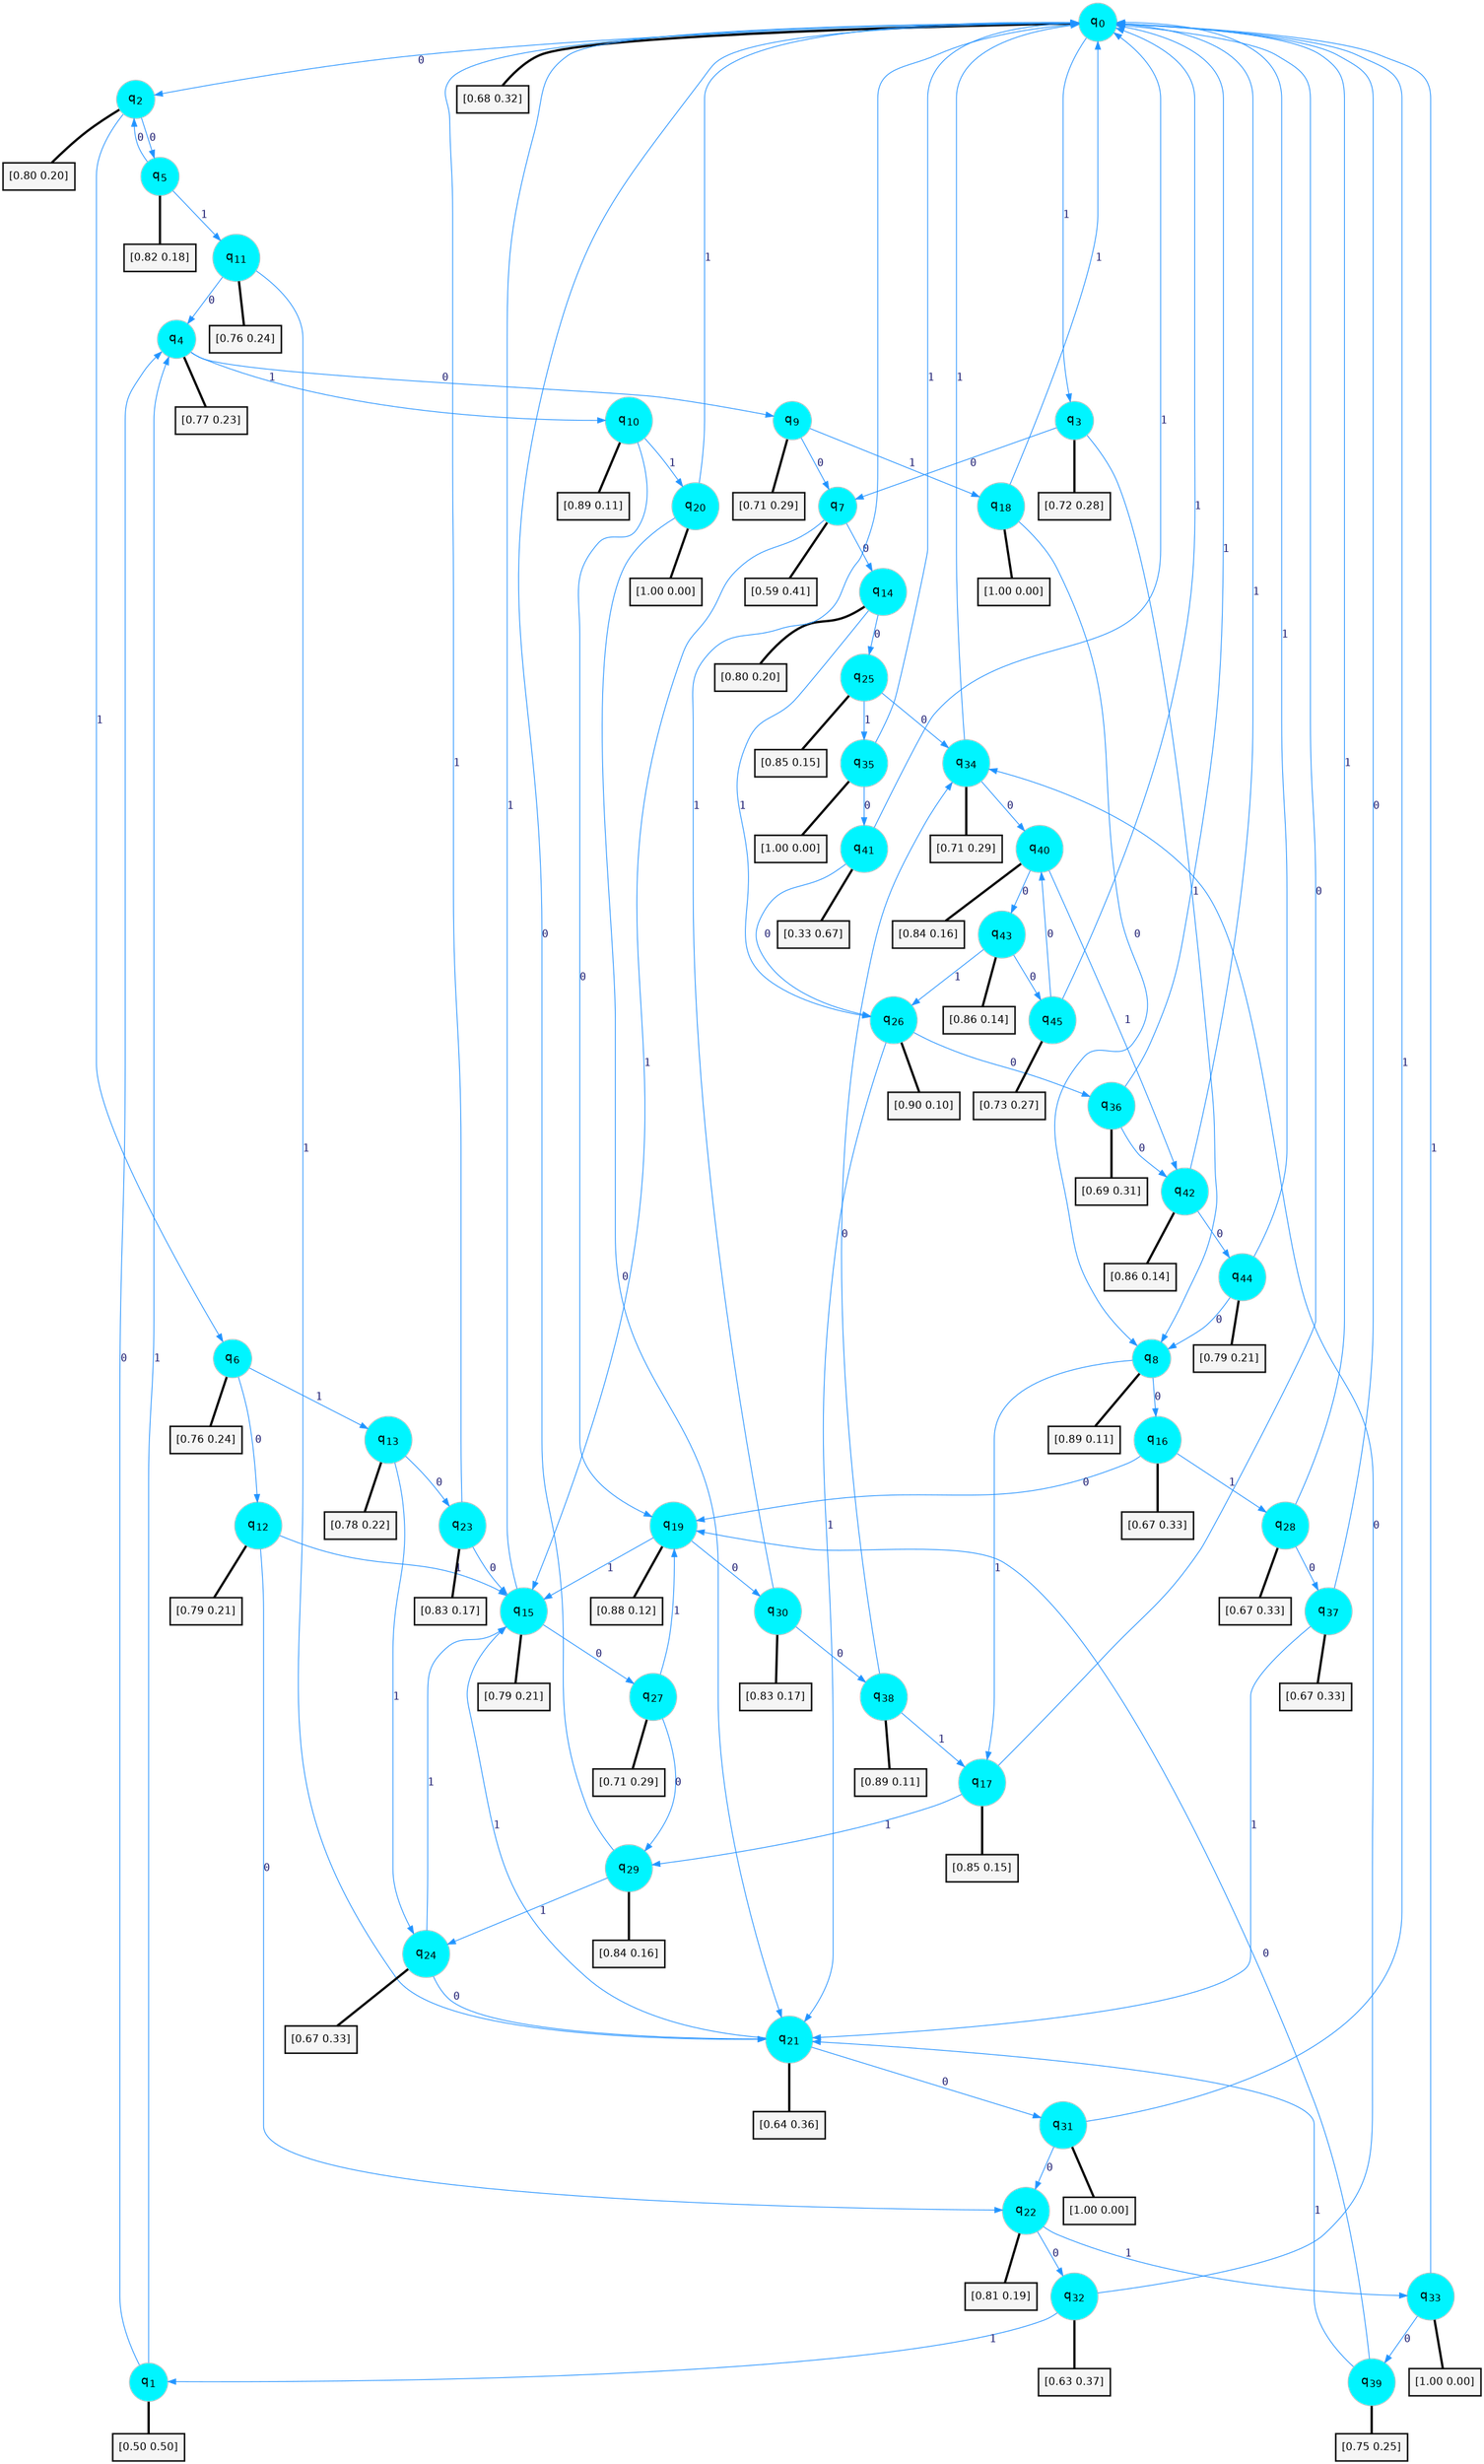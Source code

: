 digraph G {
graph [
bgcolor=transparent, dpi=300, rankdir=TD, size="40,25"];
node [
color=gray, fillcolor=turquoise1, fontcolor=black, fontname=Helvetica, fontsize=16, fontweight=bold, shape=circle, style=filled];
edge [
arrowsize=1, color=dodgerblue1, fontcolor=midnightblue, fontname=courier, fontweight=bold, penwidth=1, style=solid, weight=20];
0[label=<q<SUB>0</SUB>>];
1[label=<q<SUB>1</SUB>>];
2[label=<q<SUB>2</SUB>>];
3[label=<q<SUB>3</SUB>>];
4[label=<q<SUB>4</SUB>>];
5[label=<q<SUB>5</SUB>>];
6[label=<q<SUB>6</SUB>>];
7[label=<q<SUB>7</SUB>>];
8[label=<q<SUB>8</SUB>>];
9[label=<q<SUB>9</SUB>>];
10[label=<q<SUB>10</SUB>>];
11[label=<q<SUB>11</SUB>>];
12[label=<q<SUB>12</SUB>>];
13[label=<q<SUB>13</SUB>>];
14[label=<q<SUB>14</SUB>>];
15[label=<q<SUB>15</SUB>>];
16[label=<q<SUB>16</SUB>>];
17[label=<q<SUB>17</SUB>>];
18[label=<q<SUB>18</SUB>>];
19[label=<q<SUB>19</SUB>>];
20[label=<q<SUB>20</SUB>>];
21[label=<q<SUB>21</SUB>>];
22[label=<q<SUB>22</SUB>>];
23[label=<q<SUB>23</SUB>>];
24[label=<q<SUB>24</SUB>>];
25[label=<q<SUB>25</SUB>>];
26[label=<q<SUB>26</SUB>>];
27[label=<q<SUB>27</SUB>>];
28[label=<q<SUB>28</SUB>>];
29[label=<q<SUB>29</SUB>>];
30[label=<q<SUB>30</SUB>>];
31[label=<q<SUB>31</SUB>>];
32[label=<q<SUB>32</SUB>>];
33[label=<q<SUB>33</SUB>>];
34[label=<q<SUB>34</SUB>>];
35[label=<q<SUB>35</SUB>>];
36[label=<q<SUB>36</SUB>>];
37[label=<q<SUB>37</SUB>>];
38[label=<q<SUB>38</SUB>>];
39[label=<q<SUB>39</SUB>>];
40[label=<q<SUB>40</SUB>>];
41[label=<q<SUB>41</SUB>>];
42[label=<q<SUB>42</SUB>>];
43[label=<q<SUB>43</SUB>>];
44[label=<q<SUB>44</SUB>>];
45[label=<q<SUB>45</SUB>>];
46[label="[0.68 0.32]", shape=box,fontcolor=black, fontname=Helvetica, fontsize=14, penwidth=2, fillcolor=whitesmoke,color=black];
47[label="[0.50 0.50]", shape=box,fontcolor=black, fontname=Helvetica, fontsize=14, penwidth=2, fillcolor=whitesmoke,color=black];
48[label="[0.80 0.20]", shape=box,fontcolor=black, fontname=Helvetica, fontsize=14, penwidth=2, fillcolor=whitesmoke,color=black];
49[label="[0.72 0.28]", shape=box,fontcolor=black, fontname=Helvetica, fontsize=14, penwidth=2, fillcolor=whitesmoke,color=black];
50[label="[0.77 0.23]", shape=box,fontcolor=black, fontname=Helvetica, fontsize=14, penwidth=2, fillcolor=whitesmoke,color=black];
51[label="[0.82 0.18]", shape=box,fontcolor=black, fontname=Helvetica, fontsize=14, penwidth=2, fillcolor=whitesmoke,color=black];
52[label="[0.76 0.24]", shape=box,fontcolor=black, fontname=Helvetica, fontsize=14, penwidth=2, fillcolor=whitesmoke,color=black];
53[label="[0.59 0.41]", shape=box,fontcolor=black, fontname=Helvetica, fontsize=14, penwidth=2, fillcolor=whitesmoke,color=black];
54[label="[0.89 0.11]", shape=box,fontcolor=black, fontname=Helvetica, fontsize=14, penwidth=2, fillcolor=whitesmoke,color=black];
55[label="[0.71 0.29]", shape=box,fontcolor=black, fontname=Helvetica, fontsize=14, penwidth=2, fillcolor=whitesmoke,color=black];
56[label="[0.89 0.11]", shape=box,fontcolor=black, fontname=Helvetica, fontsize=14, penwidth=2, fillcolor=whitesmoke,color=black];
57[label="[0.76 0.24]", shape=box,fontcolor=black, fontname=Helvetica, fontsize=14, penwidth=2, fillcolor=whitesmoke,color=black];
58[label="[0.79 0.21]", shape=box,fontcolor=black, fontname=Helvetica, fontsize=14, penwidth=2, fillcolor=whitesmoke,color=black];
59[label="[0.78 0.22]", shape=box,fontcolor=black, fontname=Helvetica, fontsize=14, penwidth=2, fillcolor=whitesmoke,color=black];
60[label="[0.80 0.20]", shape=box,fontcolor=black, fontname=Helvetica, fontsize=14, penwidth=2, fillcolor=whitesmoke,color=black];
61[label="[0.79 0.21]", shape=box,fontcolor=black, fontname=Helvetica, fontsize=14, penwidth=2, fillcolor=whitesmoke,color=black];
62[label="[0.67 0.33]", shape=box,fontcolor=black, fontname=Helvetica, fontsize=14, penwidth=2, fillcolor=whitesmoke,color=black];
63[label="[0.85 0.15]", shape=box,fontcolor=black, fontname=Helvetica, fontsize=14, penwidth=2, fillcolor=whitesmoke,color=black];
64[label="[1.00 0.00]", shape=box,fontcolor=black, fontname=Helvetica, fontsize=14, penwidth=2, fillcolor=whitesmoke,color=black];
65[label="[0.88 0.12]", shape=box,fontcolor=black, fontname=Helvetica, fontsize=14, penwidth=2, fillcolor=whitesmoke,color=black];
66[label="[1.00 0.00]", shape=box,fontcolor=black, fontname=Helvetica, fontsize=14, penwidth=2, fillcolor=whitesmoke,color=black];
67[label="[0.64 0.36]", shape=box,fontcolor=black, fontname=Helvetica, fontsize=14, penwidth=2, fillcolor=whitesmoke,color=black];
68[label="[0.81 0.19]", shape=box,fontcolor=black, fontname=Helvetica, fontsize=14, penwidth=2, fillcolor=whitesmoke,color=black];
69[label="[0.83 0.17]", shape=box,fontcolor=black, fontname=Helvetica, fontsize=14, penwidth=2, fillcolor=whitesmoke,color=black];
70[label="[0.67 0.33]", shape=box,fontcolor=black, fontname=Helvetica, fontsize=14, penwidth=2, fillcolor=whitesmoke,color=black];
71[label="[0.85 0.15]", shape=box,fontcolor=black, fontname=Helvetica, fontsize=14, penwidth=2, fillcolor=whitesmoke,color=black];
72[label="[0.90 0.10]", shape=box,fontcolor=black, fontname=Helvetica, fontsize=14, penwidth=2, fillcolor=whitesmoke,color=black];
73[label="[0.71 0.29]", shape=box,fontcolor=black, fontname=Helvetica, fontsize=14, penwidth=2, fillcolor=whitesmoke,color=black];
74[label="[0.67 0.33]", shape=box,fontcolor=black, fontname=Helvetica, fontsize=14, penwidth=2, fillcolor=whitesmoke,color=black];
75[label="[0.84 0.16]", shape=box,fontcolor=black, fontname=Helvetica, fontsize=14, penwidth=2, fillcolor=whitesmoke,color=black];
76[label="[0.83 0.17]", shape=box,fontcolor=black, fontname=Helvetica, fontsize=14, penwidth=2, fillcolor=whitesmoke,color=black];
77[label="[1.00 0.00]", shape=box,fontcolor=black, fontname=Helvetica, fontsize=14, penwidth=2, fillcolor=whitesmoke,color=black];
78[label="[0.63 0.37]", shape=box,fontcolor=black, fontname=Helvetica, fontsize=14, penwidth=2, fillcolor=whitesmoke,color=black];
79[label="[1.00 0.00]", shape=box,fontcolor=black, fontname=Helvetica, fontsize=14, penwidth=2, fillcolor=whitesmoke,color=black];
80[label="[0.71 0.29]", shape=box,fontcolor=black, fontname=Helvetica, fontsize=14, penwidth=2, fillcolor=whitesmoke,color=black];
81[label="[1.00 0.00]", shape=box,fontcolor=black, fontname=Helvetica, fontsize=14, penwidth=2, fillcolor=whitesmoke,color=black];
82[label="[0.69 0.31]", shape=box,fontcolor=black, fontname=Helvetica, fontsize=14, penwidth=2, fillcolor=whitesmoke,color=black];
83[label="[0.67 0.33]", shape=box,fontcolor=black, fontname=Helvetica, fontsize=14, penwidth=2, fillcolor=whitesmoke,color=black];
84[label="[0.89 0.11]", shape=box,fontcolor=black, fontname=Helvetica, fontsize=14, penwidth=2, fillcolor=whitesmoke,color=black];
85[label="[0.75 0.25]", shape=box,fontcolor=black, fontname=Helvetica, fontsize=14, penwidth=2, fillcolor=whitesmoke,color=black];
86[label="[0.84 0.16]", shape=box,fontcolor=black, fontname=Helvetica, fontsize=14, penwidth=2, fillcolor=whitesmoke,color=black];
87[label="[0.33 0.67]", shape=box,fontcolor=black, fontname=Helvetica, fontsize=14, penwidth=2, fillcolor=whitesmoke,color=black];
88[label="[0.86 0.14]", shape=box,fontcolor=black, fontname=Helvetica, fontsize=14, penwidth=2, fillcolor=whitesmoke,color=black];
89[label="[0.86 0.14]", shape=box,fontcolor=black, fontname=Helvetica, fontsize=14, penwidth=2, fillcolor=whitesmoke,color=black];
90[label="[0.79 0.21]", shape=box,fontcolor=black, fontname=Helvetica, fontsize=14, penwidth=2, fillcolor=whitesmoke,color=black];
91[label="[0.73 0.27]", shape=box,fontcolor=black, fontname=Helvetica, fontsize=14, penwidth=2, fillcolor=whitesmoke,color=black];
0->2 [label=0];
0->3 [label=1];
0->46 [arrowhead=none, penwidth=3,color=black];
1->4 [label=0];
1->4 [label=1];
1->47 [arrowhead=none, penwidth=3,color=black];
2->5 [label=0];
2->6 [label=1];
2->48 [arrowhead=none, penwidth=3,color=black];
3->7 [label=0];
3->8 [label=1];
3->49 [arrowhead=none, penwidth=3,color=black];
4->9 [label=0];
4->10 [label=1];
4->50 [arrowhead=none, penwidth=3,color=black];
5->2 [label=0];
5->11 [label=1];
5->51 [arrowhead=none, penwidth=3,color=black];
6->12 [label=0];
6->13 [label=1];
6->52 [arrowhead=none, penwidth=3,color=black];
7->14 [label=0];
7->15 [label=1];
7->53 [arrowhead=none, penwidth=3,color=black];
8->16 [label=0];
8->17 [label=1];
8->54 [arrowhead=none, penwidth=3,color=black];
9->7 [label=0];
9->18 [label=1];
9->55 [arrowhead=none, penwidth=3,color=black];
10->19 [label=0];
10->20 [label=1];
10->56 [arrowhead=none, penwidth=3,color=black];
11->4 [label=0];
11->21 [label=1];
11->57 [arrowhead=none, penwidth=3,color=black];
12->22 [label=0];
12->15 [label=1];
12->58 [arrowhead=none, penwidth=3,color=black];
13->23 [label=0];
13->24 [label=1];
13->59 [arrowhead=none, penwidth=3,color=black];
14->25 [label=0];
14->26 [label=1];
14->60 [arrowhead=none, penwidth=3,color=black];
15->27 [label=0];
15->0 [label=1];
15->61 [arrowhead=none, penwidth=3,color=black];
16->19 [label=0];
16->28 [label=1];
16->62 [arrowhead=none, penwidth=3,color=black];
17->0 [label=0];
17->29 [label=1];
17->63 [arrowhead=none, penwidth=3,color=black];
18->8 [label=0];
18->0 [label=1];
18->64 [arrowhead=none, penwidth=3,color=black];
19->30 [label=0];
19->15 [label=1];
19->65 [arrowhead=none, penwidth=3,color=black];
20->21 [label=0];
20->0 [label=1];
20->66 [arrowhead=none, penwidth=3,color=black];
21->31 [label=0];
21->15 [label=1];
21->67 [arrowhead=none, penwidth=3,color=black];
22->32 [label=0];
22->33 [label=1];
22->68 [arrowhead=none, penwidth=3,color=black];
23->15 [label=0];
23->0 [label=1];
23->69 [arrowhead=none, penwidth=3,color=black];
24->21 [label=0];
24->15 [label=1];
24->70 [arrowhead=none, penwidth=3,color=black];
25->34 [label=0];
25->35 [label=1];
25->71 [arrowhead=none, penwidth=3,color=black];
26->36 [label=0];
26->21 [label=1];
26->72 [arrowhead=none, penwidth=3,color=black];
27->29 [label=0];
27->19 [label=1];
27->73 [arrowhead=none, penwidth=3,color=black];
28->37 [label=0];
28->0 [label=1];
28->74 [arrowhead=none, penwidth=3,color=black];
29->0 [label=0];
29->24 [label=1];
29->75 [arrowhead=none, penwidth=3,color=black];
30->38 [label=0];
30->0 [label=1];
30->76 [arrowhead=none, penwidth=3,color=black];
31->22 [label=0];
31->0 [label=1];
31->77 [arrowhead=none, penwidth=3,color=black];
32->34 [label=0];
32->1 [label=1];
32->78 [arrowhead=none, penwidth=3,color=black];
33->39 [label=0];
33->0 [label=1];
33->79 [arrowhead=none, penwidth=3,color=black];
34->40 [label=0];
34->0 [label=1];
34->80 [arrowhead=none, penwidth=3,color=black];
35->41 [label=0];
35->0 [label=1];
35->81 [arrowhead=none, penwidth=3,color=black];
36->42 [label=0];
36->0 [label=1];
36->82 [arrowhead=none, penwidth=3,color=black];
37->0 [label=0];
37->21 [label=1];
37->83 [arrowhead=none, penwidth=3,color=black];
38->34 [label=0];
38->17 [label=1];
38->84 [arrowhead=none, penwidth=3,color=black];
39->19 [label=0];
39->21 [label=1];
39->85 [arrowhead=none, penwidth=3,color=black];
40->43 [label=0];
40->42 [label=1];
40->86 [arrowhead=none, penwidth=3,color=black];
41->26 [label=0];
41->0 [label=1];
41->87 [arrowhead=none, penwidth=3,color=black];
42->44 [label=0];
42->0 [label=1];
42->88 [arrowhead=none, penwidth=3,color=black];
43->45 [label=0];
43->26 [label=1];
43->89 [arrowhead=none, penwidth=3,color=black];
44->8 [label=0];
44->0 [label=1];
44->90 [arrowhead=none, penwidth=3,color=black];
45->40 [label=0];
45->0 [label=1];
45->91 [arrowhead=none, penwidth=3,color=black];
}
